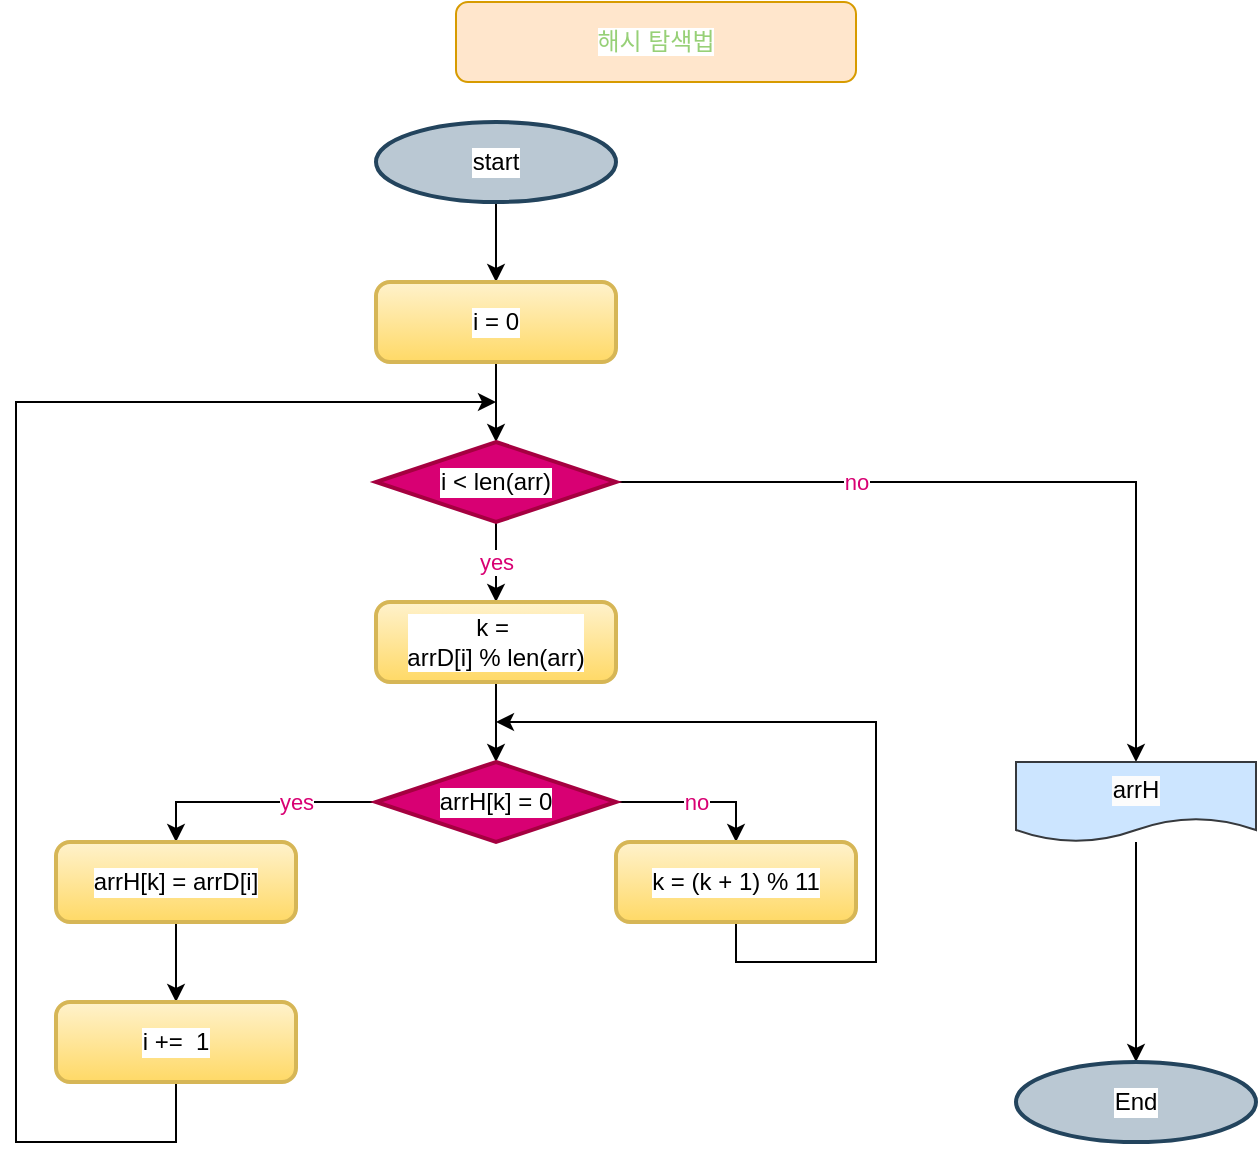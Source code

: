 <mxfile version="16.4.0" type="device"><diagram id="BaBo6vdaXhiV6UnceIjP" name="Page-1"><mxGraphModel dx="965" dy="701" grid="1" gridSize="10" guides="1" tooltips="1" connect="1" arrows="1" fold="1" page="1" pageScale="1" pageWidth="827" pageHeight="1169" math="0" shadow="0"><root><mxCell id="0"/><mxCell id="1" parent="0"/><mxCell id="J4I9SRRbLk-RXQcwEkUD-1" value="&lt;font color=&quot;#97d077&quot; style=&quot;background-color: rgb(255 , 255 , 255)&quot;&gt;해시 탐색법&lt;/font&gt;" style="rounded=1;whiteSpace=wrap;html=1;fillColor=#ffe6cc;strokeColor=#d79b00;" vertex="1" parent="1"><mxGeometry x="280" y="20" width="200" height="40" as="geometry"/></mxCell><mxCell id="J4I9SRRbLk-RXQcwEkUD-14" value="" style="edgeStyle=orthogonalEdgeStyle;rounded=0;orthogonalLoop=1;jettySize=auto;html=1;fontColor=#D80073;" edge="1" parent="1" source="J4I9SRRbLk-RXQcwEkUD-2" target="J4I9SRRbLk-RXQcwEkUD-3"><mxGeometry relative="1" as="geometry"/></mxCell><mxCell id="J4I9SRRbLk-RXQcwEkUD-2" value="&lt;font color=&quot;#000000&quot;&gt;start&lt;/font&gt;" style="strokeWidth=2;html=1;shape=mxgraph.flowchart.start_2;whiteSpace=wrap;labelBackgroundColor=#FFFFFF;fillColor=#bac8d3;strokeColor=#23445d;" vertex="1" parent="1"><mxGeometry x="240" y="80" width="120" height="40" as="geometry"/></mxCell><mxCell id="J4I9SRRbLk-RXQcwEkUD-13" value="" style="edgeStyle=orthogonalEdgeStyle;rounded=0;orthogonalLoop=1;jettySize=auto;html=1;fontColor=#D80073;" edge="1" parent="1" source="J4I9SRRbLk-RXQcwEkUD-3" target="J4I9SRRbLk-RXQcwEkUD-4"><mxGeometry relative="1" as="geometry"/></mxCell><mxCell id="J4I9SRRbLk-RXQcwEkUD-3" value="i = 0" style="rounded=1;whiteSpace=wrap;html=1;absoluteArcSize=1;arcSize=14;strokeWidth=2;labelBackgroundColor=#FFFFFF;fillColor=#fff2cc;gradientColor=#ffd966;strokeColor=#d6b656;" vertex="1" parent="1"><mxGeometry x="240" y="160" width="120" height="40" as="geometry"/></mxCell><mxCell id="J4I9SRRbLk-RXQcwEkUD-12" value="yes" style="edgeStyle=orthogonalEdgeStyle;rounded=0;orthogonalLoop=1;jettySize=auto;html=1;fontColor=#D80073;" edge="1" parent="1" source="J4I9SRRbLk-RXQcwEkUD-4" target="J4I9SRRbLk-RXQcwEkUD-5"><mxGeometry relative="1" as="geometry"/></mxCell><mxCell id="J4I9SRRbLk-RXQcwEkUD-23" value="no" style="edgeStyle=orthogonalEdgeStyle;rounded=0;orthogonalLoop=1;jettySize=auto;html=1;entryX=0.5;entryY=0;entryDx=0;entryDy=0;fontColor=#D80073;" edge="1" parent="1" source="J4I9SRRbLk-RXQcwEkUD-4" target="J4I9SRRbLk-RXQcwEkUD-22"><mxGeometry x="-0.4" relative="1" as="geometry"><mxPoint as="offset"/></mxGeometry></mxCell><mxCell id="J4I9SRRbLk-RXQcwEkUD-4" value="&lt;font color=&quot;#000000&quot;&gt;i &amp;lt; len(arr)&lt;/font&gt;" style="strokeWidth=2;html=1;shape=mxgraph.flowchart.decision;whiteSpace=wrap;labelBackgroundColor=#FFFFFF;fontColor=#ffffff;fillColor=#d80073;strokeColor=#A50040;" vertex="1" parent="1"><mxGeometry x="240" y="240" width="120" height="40" as="geometry"/></mxCell><mxCell id="J4I9SRRbLk-RXQcwEkUD-11" value="" style="edgeStyle=orthogonalEdgeStyle;rounded=0;orthogonalLoop=1;jettySize=auto;html=1;fontColor=#D80073;" edge="1" parent="1" source="J4I9SRRbLk-RXQcwEkUD-5" target="J4I9SRRbLk-RXQcwEkUD-6"><mxGeometry relative="1" as="geometry"/></mxCell><mxCell id="J4I9SRRbLk-RXQcwEkUD-5" value="k =&amp;nbsp;&lt;br&gt;arrD[i] % len(arr)" style="rounded=1;whiteSpace=wrap;html=1;absoluteArcSize=1;arcSize=14;strokeWidth=2;labelBackgroundColor=#FFFFFF;fillColor=#fff2cc;gradientColor=#ffd966;strokeColor=#d6b656;" vertex="1" parent="1"><mxGeometry x="240" y="320" width="120" height="40" as="geometry"/></mxCell><mxCell id="J4I9SRRbLk-RXQcwEkUD-10" value="&lt;font color=&quot;#d80073&quot;&gt;yes&lt;/font&gt;" style="edgeStyle=orthogonalEdgeStyle;rounded=0;orthogonalLoop=1;jettySize=auto;html=1;fontColor=#707070;entryX=0.5;entryY=0;entryDx=0;entryDy=0;" edge="1" parent="1" source="J4I9SRRbLk-RXQcwEkUD-6" target="J4I9SRRbLk-RXQcwEkUD-7"><mxGeometry x="-0.333" relative="1" as="geometry"><mxPoint x="140" y="420" as="targetPoint"/><mxPoint as="offset"/></mxGeometry></mxCell><mxCell id="J4I9SRRbLk-RXQcwEkUD-19" value="no" style="edgeStyle=orthogonalEdgeStyle;rounded=0;orthogonalLoop=1;jettySize=auto;html=1;fontColor=#D80073;entryX=0.5;entryY=0;entryDx=0;entryDy=0;" edge="1" parent="1" source="J4I9SRRbLk-RXQcwEkUD-6" target="J4I9SRRbLk-RXQcwEkUD-20"><mxGeometry relative="1" as="geometry"><mxPoint x="430" y="420" as="targetPoint"/><Array as="points"><mxPoint x="420" y="420"/></Array></mxGeometry></mxCell><mxCell id="J4I9SRRbLk-RXQcwEkUD-6" value="&lt;font color=&quot;#000000&quot;&gt;arrH[k] = 0&lt;/font&gt;" style="strokeWidth=2;html=1;shape=mxgraph.flowchart.decision;whiteSpace=wrap;labelBackgroundColor=#FFFFFF;fontColor=#ffffff;fillColor=#d80073;strokeColor=#A50040;" vertex="1" parent="1"><mxGeometry x="240" y="400" width="120" height="40" as="geometry"/></mxCell><mxCell id="J4I9SRRbLk-RXQcwEkUD-16" value="" style="edgeStyle=orthogonalEdgeStyle;rounded=0;orthogonalLoop=1;jettySize=auto;html=1;fontColor=#D80073;" edge="1" parent="1" source="J4I9SRRbLk-RXQcwEkUD-7" target="J4I9SRRbLk-RXQcwEkUD-15"><mxGeometry relative="1" as="geometry"/></mxCell><mxCell id="J4I9SRRbLk-RXQcwEkUD-7" value="arrH[k] = arrD[i]" style="rounded=1;whiteSpace=wrap;html=1;absoluteArcSize=1;arcSize=14;strokeWidth=2;labelBackgroundColor=#FFFFFF;fillColor=#fff2cc;gradientColor=#ffd966;strokeColor=#d6b656;" vertex="1" parent="1"><mxGeometry x="80" y="440" width="120" height="40" as="geometry"/></mxCell><mxCell id="J4I9SRRbLk-RXQcwEkUD-18" style="edgeStyle=orthogonalEdgeStyle;rounded=0;orthogonalLoop=1;jettySize=auto;html=1;fontColor=#D80073;" edge="1" parent="1" source="J4I9SRRbLk-RXQcwEkUD-15"><mxGeometry relative="1" as="geometry"><mxPoint x="300" y="220" as="targetPoint"/><Array as="points"><mxPoint x="140" y="590"/><mxPoint x="60" y="590"/><mxPoint x="60" y="220"/></Array></mxGeometry></mxCell><mxCell id="J4I9SRRbLk-RXQcwEkUD-15" value="i&amp;nbsp;+=&amp;nbsp; 1" style="rounded=1;whiteSpace=wrap;html=1;absoluteArcSize=1;arcSize=14;strokeWidth=2;labelBackgroundColor=#FFFFFF;fillColor=#fff2cc;gradientColor=#ffd966;strokeColor=#d6b656;" vertex="1" parent="1"><mxGeometry x="80" y="520" width="120" height="40" as="geometry"/></mxCell><mxCell id="J4I9SRRbLk-RXQcwEkUD-21" style="edgeStyle=orthogonalEdgeStyle;rounded=0;orthogonalLoop=1;jettySize=auto;html=1;fontColor=#D80073;" edge="1" parent="1" source="J4I9SRRbLk-RXQcwEkUD-20"><mxGeometry relative="1" as="geometry"><mxPoint x="300" y="380" as="targetPoint"/><Array as="points"><mxPoint x="420" y="500"/><mxPoint x="490" y="500"/><mxPoint x="490" y="380"/></Array></mxGeometry></mxCell><mxCell id="J4I9SRRbLk-RXQcwEkUD-20" value="k = (k + 1) % 11" style="rounded=1;whiteSpace=wrap;html=1;absoluteArcSize=1;arcSize=14;strokeWidth=2;labelBackgroundColor=#FFFFFF;fillColor=#fff2cc;gradientColor=#ffd966;strokeColor=#d6b656;" vertex="1" parent="1"><mxGeometry x="360" y="440" width="120" height="40" as="geometry"/></mxCell><mxCell id="J4I9SRRbLk-RXQcwEkUD-25" style="edgeStyle=orthogonalEdgeStyle;rounded=0;orthogonalLoop=1;jettySize=auto;html=1;entryX=0.5;entryY=0;entryDx=0;entryDy=0;entryPerimeter=0;fontColor=#000000;" edge="1" parent="1" source="J4I9SRRbLk-RXQcwEkUD-22" target="J4I9SRRbLk-RXQcwEkUD-24"><mxGeometry relative="1" as="geometry"><Array as="points"><mxPoint x="620" y="520"/><mxPoint x="620" y="520"/></Array></mxGeometry></mxCell><mxCell id="J4I9SRRbLk-RXQcwEkUD-22" value="&lt;font color=&quot;#000000&quot;&gt;arrH&lt;/font&gt;" style="shape=document;whiteSpace=wrap;html=1;boundedLbl=1;labelBackgroundColor=#FCFCFC;fillColor=#cce5ff;strokeColor=#36393d;" vertex="1" parent="1"><mxGeometry x="560" y="400" width="120" height="40" as="geometry"/></mxCell><mxCell id="J4I9SRRbLk-RXQcwEkUD-24" value="End" style="strokeWidth=2;html=1;shape=mxgraph.flowchart.start_2;whiteSpace=wrap;labelBackgroundColor=#FFFFFF;fillColor=#bac8d3;strokeColor=#23445d;" vertex="1" parent="1"><mxGeometry x="560" y="550" width="120" height="40" as="geometry"/></mxCell></root></mxGraphModel></diagram></mxfile>